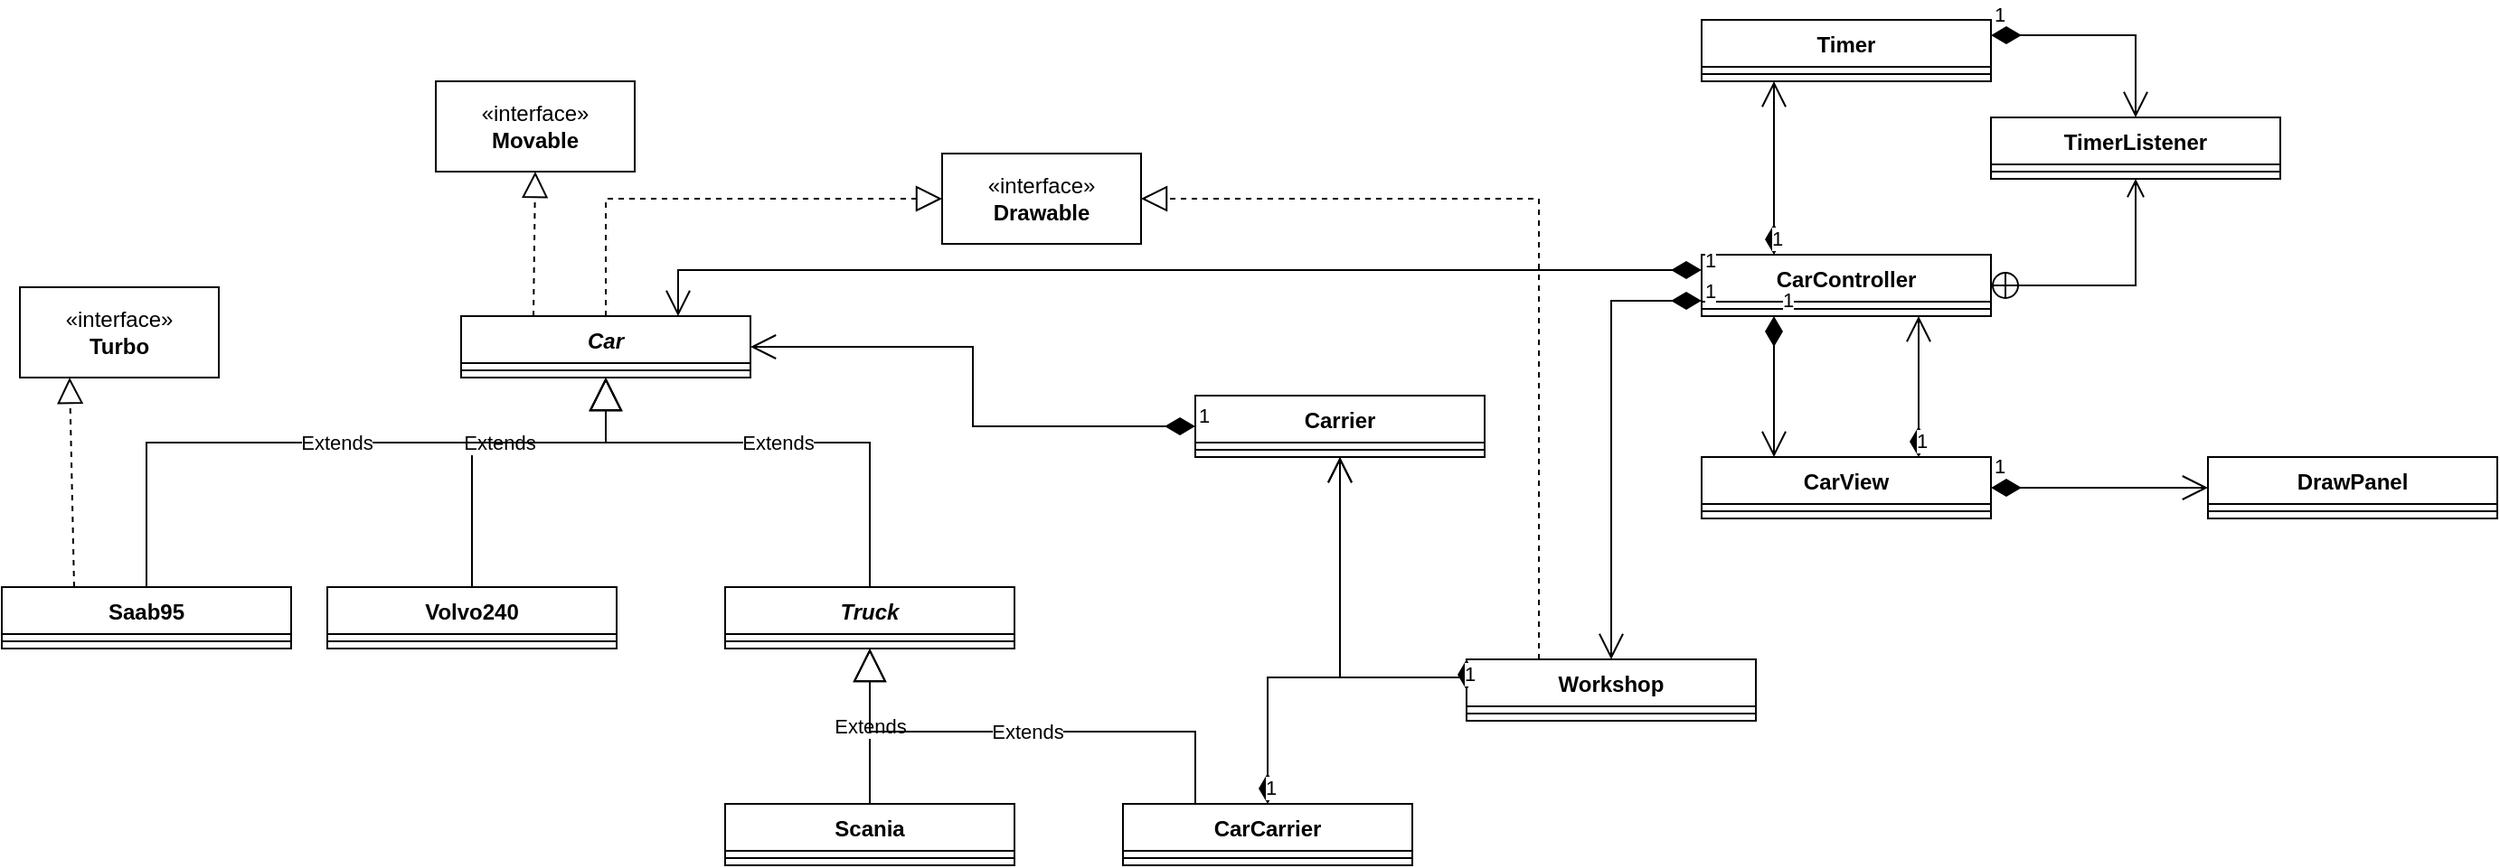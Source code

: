 <mxfile version="26.0.16">
  <diagram id="C5RBs43oDa-KdzZeNtuy" name="Page-1">
    <mxGraphModel dx="1764" dy="2098" grid="1" gridSize="10" guides="1" tooltips="1" connect="1" arrows="1" fold="1" page="1" pageScale="1" pageWidth="827" pageHeight="1169" math="0" shadow="0">
      <root>
        <mxCell id="WIyWlLk6GJQsqaUBKTNV-0" />
        <mxCell id="WIyWlLk6GJQsqaUBKTNV-1" parent="WIyWlLk6GJQsqaUBKTNV-0" />
        <mxCell id="Dwi1AQAxIS6kbioLr0zU-0" value="&lt;i&gt;Car&lt;/i&gt;" style="swimlane;fontStyle=1;align=center;verticalAlign=top;childLayout=stackLayout;horizontal=1;startSize=26;horizontalStack=0;resizeParent=1;resizeParentMax=0;resizeLast=0;collapsible=1;marginBottom=0;whiteSpace=wrap;html=1;" vertex="1" parent="WIyWlLk6GJQsqaUBKTNV-1">
          <mxGeometry x="254" y="130" width="160" height="34" as="geometry" />
        </mxCell>
        <mxCell id="Dwi1AQAxIS6kbioLr0zU-2" value="" style="line;strokeWidth=1;fillColor=none;align=left;verticalAlign=middle;spacingTop=-1;spacingLeft=3;spacingRight=3;rotatable=0;labelPosition=right;points=[];portConstraint=eastwest;strokeColor=inherit;" vertex="1" parent="Dwi1AQAxIS6kbioLr0zU-0">
          <mxGeometry y="26" width="160" height="8" as="geometry" />
        </mxCell>
        <mxCell id="Dwi1AQAxIS6kbioLr0zU-4" value="Volvo240" style="swimlane;fontStyle=1;align=center;verticalAlign=top;childLayout=stackLayout;horizontal=1;startSize=26;horizontalStack=0;resizeParent=1;resizeParentMax=0;resizeLast=0;collapsible=1;marginBottom=0;whiteSpace=wrap;html=1;" vertex="1" parent="WIyWlLk6GJQsqaUBKTNV-1">
          <mxGeometry x="180" y="280" width="160" height="34" as="geometry" />
        </mxCell>
        <mxCell id="Dwi1AQAxIS6kbioLr0zU-5" value="" style="line;strokeWidth=1;fillColor=none;align=left;verticalAlign=middle;spacingTop=-1;spacingLeft=3;spacingRight=3;rotatable=0;labelPosition=right;points=[];portConstraint=eastwest;strokeColor=inherit;" vertex="1" parent="Dwi1AQAxIS6kbioLr0zU-4">
          <mxGeometry y="26" width="160" height="8" as="geometry" />
        </mxCell>
        <mxCell id="Dwi1AQAxIS6kbioLr0zU-6" value="Saab95" style="swimlane;fontStyle=1;align=center;verticalAlign=top;childLayout=stackLayout;horizontal=1;startSize=26;horizontalStack=0;resizeParent=1;resizeParentMax=0;resizeLast=0;collapsible=1;marginBottom=0;whiteSpace=wrap;html=1;" vertex="1" parent="WIyWlLk6GJQsqaUBKTNV-1">
          <mxGeometry y="280" width="160" height="34" as="geometry" />
        </mxCell>
        <mxCell id="Dwi1AQAxIS6kbioLr0zU-7" value="" style="line;strokeWidth=1;fillColor=none;align=left;verticalAlign=middle;spacingTop=-1;spacingLeft=3;spacingRight=3;rotatable=0;labelPosition=right;points=[];portConstraint=eastwest;strokeColor=inherit;" vertex="1" parent="Dwi1AQAxIS6kbioLr0zU-6">
          <mxGeometry y="26" width="160" height="8" as="geometry" />
        </mxCell>
        <mxCell id="Dwi1AQAxIS6kbioLr0zU-8" value="&lt;i style=&quot;&quot;&gt;Truck&lt;/i&gt;" style="swimlane;fontStyle=1;align=center;verticalAlign=top;childLayout=stackLayout;horizontal=1;startSize=26;horizontalStack=0;resizeParent=1;resizeParentMax=0;resizeLast=0;collapsible=1;marginBottom=0;whiteSpace=wrap;html=1;" vertex="1" parent="WIyWlLk6GJQsqaUBKTNV-1">
          <mxGeometry x="400" y="280" width="160" height="34" as="geometry" />
        </mxCell>
        <mxCell id="Dwi1AQAxIS6kbioLr0zU-9" value="" style="line;strokeWidth=1;fillColor=none;align=left;verticalAlign=middle;spacingTop=-1;spacingLeft=3;spacingRight=3;rotatable=0;labelPosition=right;points=[];portConstraint=eastwest;strokeColor=inherit;" vertex="1" parent="Dwi1AQAxIS6kbioLr0zU-8">
          <mxGeometry y="26" width="160" height="8" as="geometry" />
        </mxCell>
        <mxCell id="Dwi1AQAxIS6kbioLr0zU-10" value="Carrier" style="swimlane;fontStyle=1;align=center;verticalAlign=top;childLayout=stackLayout;horizontal=1;startSize=26;horizontalStack=0;resizeParent=1;resizeParentMax=0;resizeLast=0;collapsible=1;marginBottom=0;whiteSpace=wrap;html=1;" vertex="1" parent="WIyWlLk6GJQsqaUBKTNV-1">
          <mxGeometry x="660" y="174" width="160" height="34" as="geometry" />
        </mxCell>
        <mxCell id="Dwi1AQAxIS6kbioLr0zU-11" value="" style="line;strokeWidth=1;fillColor=none;align=left;verticalAlign=middle;spacingTop=-1;spacingLeft=3;spacingRight=3;rotatable=0;labelPosition=right;points=[];portConstraint=eastwest;strokeColor=inherit;" vertex="1" parent="Dwi1AQAxIS6kbioLr0zU-10">
          <mxGeometry y="26" width="160" height="8" as="geometry" />
        </mxCell>
        <mxCell id="Dwi1AQAxIS6kbioLr0zU-12" value="«interface»&lt;br&gt;&lt;b&gt;Movable&lt;/b&gt;" style="html=1;whiteSpace=wrap;" vertex="1" parent="WIyWlLk6GJQsqaUBKTNV-1">
          <mxGeometry x="240" width="110" height="50" as="geometry" />
        </mxCell>
        <mxCell id="Dwi1AQAxIS6kbioLr0zU-13" value="CarCarrier" style="swimlane;fontStyle=1;align=center;verticalAlign=top;childLayout=stackLayout;horizontal=1;startSize=26;horizontalStack=0;resizeParent=1;resizeParentMax=0;resizeLast=0;collapsible=1;marginBottom=0;whiteSpace=wrap;html=1;" vertex="1" parent="WIyWlLk6GJQsqaUBKTNV-1">
          <mxGeometry x="620" y="400" width="160" height="34" as="geometry" />
        </mxCell>
        <mxCell id="Dwi1AQAxIS6kbioLr0zU-14" value="" style="line;strokeWidth=1;fillColor=none;align=left;verticalAlign=middle;spacingTop=-1;spacingLeft=3;spacingRight=3;rotatable=0;labelPosition=right;points=[];portConstraint=eastwest;strokeColor=inherit;" vertex="1" parent="Dwi1AQAxIS6kbioLr0zU-13">
          <mxGeometry y="26" width="160" height="8" as="geometry" />
        </mxCell>
        <mxCell id="Dwi1AQAxIS6kbioLr0zU-16" value="Scania" style="swimlane;fontStyle=1;align=center;verticalAlign=top;childLayout=stackLayout;horizontal=1;startSize=26;horizontalStack=0;resizeParent=1;resizeParentMax=0;resizeLast=0;collapsible=1;marginBottom=0;whiteSpace=wrap;html=1;" vertex="1" parent="WIyWlLk6GJQsqaUBKTNV-1">
          <mxGeometry x="400" y="400" width="160" height="34" as="geometry" />
        </mxCell>
        <mxCell id="Dwi1AQAxIS6kbioLr0zU-17" value="" style="line;strokeWidth=1;fillColor=none;align=left;verticalAlign=middle;spacingTop=-1;spacingLeft=3;spacingRight=3;rotatable=0;labelPosition=right;points=[];portConstraint=eastwest;strokeColor=inherit;" vertex="1" parent="Dwi1AQAxIS6kbioLr0zU-16">
          <mxGeometry y="26" width="160" height="8" as="geometry" />
        </mxCell>
        <mxCell id="Dwi1AQAxIS6kbioLr0zU-20" value="1" style="endArrow=open;html=1;endSize=12;startArrow=diamondThin;startSize=14;startFill=1;edgeStyle=orthogonalEdgeStyle;align=left;verticalAlign=bottom;rounded=0;exitX=0;exitY=0.5;exitDx=0;exitDy=0;entryX=1;entryY=0.5;entryDx=0;entryDy=0;" edge="1" parent="WIyWlLk6GJQsqaUBKTNV-1" source="Dwi1AQAxIS6kbioLr0zU-10" target="Dwi1AQAxIS6kbioLr0zU-0">
          <mxGeometry x="-1" y="3" relative="1" as="geometry">
            <mxPoint x="320" y="300" as="sourcePoint" />
            <mxPoint x="560" y="297" as="targetPoint" />
          </mxGeometry>
        </mxCell>
        <mxCell id="Dwi1AQAxIS6kbioLr0zU-22" value="1" style="endArrow=open;html=1;endSize=12;startArrow=diamondThin;startSize=14;startFill=1;edgeStyle=orthogonalEdgeStyle;align=left;verticalAlign=bottom;rounded=0;exitX=0.5;exitY=0;exitDx=0;exitDy=0;entryX=0.5;entryY=1;entryDx=0;entryDy=0;" edge="1" parent="WIyWlLk6GJQsqaUBKTNV-1" source="Dwi1AQAxIS6kbioLr0zU-13" target="Dwi1AQAxIS6kbioLr0zU-10">
          <mxGeometry x="-1" y="3" relative="1" as="geometry">
            <mxPoint x="320" y="300" as="sourcePoint" />
            <mxPoint x="780" y="220" as="targetPoint" />
            <Array as="points">
              <mxPoint x="700" y="330" />
              <mxPoint x="740" y="330" />
            </Array>
          </mxGeometry>
        </mxCell>
        <mxCell id="Dwi1AQAxIS6kbioLr0zU-24" value="Extends" style="endArrow=block;endSize=16;endFill=0;html=1;rounded=0;exitX=0.5;exitY=0;exitDx=0;exitDy=0;entryX=0.5;entryY=1;entryDx=0;entryDy=0;" edge="1" parent="WIyWlLk6GJQsqaUBKTNV-1" source="Dwi1AQAxIS6kbioLr0zU-4" target="Dwi1AQAxIS6kbioLr0zU-0">
          <mxGeometry width="160" relative="1" as="geometry">
            <mxPoint x="320" y="300" as="sourcePoint" />
            <mxPoint x="480" y="300" as="targetPoint" />
            <Array as="points">
              <mxPoint x="260" y="200" />
              <mxPoint x="334" y="200" />
            </Array>
          </mxGeometry>
        </mxCell>
        <mxCell id="Dwi1AQAxIS6kbioLr0zU-25" value="Extends" style="endArrow=block;endSize=16;endFill=0;html=1;rounded=0;exitX=0.5;exitY=0;exitDx=0;exitDy=0;entryX=0.5;entryY=1;entryDx=0;entryDy=0;" edge="1" parent="WIyWlLk6GJQsqaUBKTNV-1" source="Dwi1AQAxIS6kbioLr0zU-6" target="Dwi1AQAxIS6kbioLr0zU-0">
          <mxGeometry width="160" relative="1" as="geometry">
            <mxPoint x="320" y="300" as="sourcePoint" />
            <mxPoint x="480" y="300" as="targetPoint" />
            <Array as="points">
              <mxPoint x="80" y="200" />
              <mxPoint x="334" y="200" />
            </Array>
          </mxGeometry>
        </mxCell>
        <mxCell id="Dwi1AQAxIS6kbioLr0zU-26" value="Extends" style="endArrow=block;endSize=16;endFill=0;html=1;rounded=0;entryX=0.5;entryY=1;entryDx=0;entryDy=0;exitX=0.5;exitY=0;exitDx=0;exitDy=0;" edge="1" parent="WIyWlLk6GJQsqaUBKTNV-1" source="Dwi1AQAxIS6kbioLr0zU-8" target="Dwi1AQAxIS6kbioLr0zU-0">
          <mxGeometry width="160" relative="1" as="geometry">
            <mxPoint x="480" y="270" as="sourcePoint" />
            <mxPoint x="480" y="300" as="targetPoint" />
            <Array as="points">
              <mxPoint x="480" y="200" />
              <mxPoint x="334" y="200" />
            </Array>
          </mxGeometry>
        </mxCell>
        <mxCell id="Dwi1AQAxIS6kbioLr0zU-27" value="Extends" style="endArrow=block;endSize=16;endFill=0;html=1;rounded=0;exitX=0.5;exitY=0;exitDx=0;exitDy=0;" edge="1" parent="WIyWlLk6GJQsqaUBKTNV-1" source="Dwi1AQAxIS6kbioLr0zU-16" target="Dwi1AQAxIS6kbioLr0zU-9">
          <mxGeometry width="160" relative="1" as="geometry">
            <mxPoint x="340" y="380" as="sourcePoint" />
            <mxPoint x="482" y="310" as="targetPoint" />
          </mxGeometry>
        </mxCell>
        <mxCell id="Dwi1AQAxIS6kbioLr0zU-28" value="" style="endArrow=block;dashed=1;endFill=0;endSize=12;html=1;rounded=0;exitX=0.25;exitY=0;exitDx=0;exitDy=0;entryX=0.5;entryY=1;entryDx=0;entryDy=0;" edge="1" parent="WIyWlLk6GJQsqaUBKTNV-1" source="Dwi1AQAxIS6kbioLr0zU-0" target="Dwi1AQAxIS6kbioLr0zU-12">
          <mxGeometry width="160" relative="1" as="geometry">
            <mxPoint x="320" y="300" as="sourcePoint" />
            <mxPoint x="480" y="300" as="targetPoint" />
          </mxGeometry>
        </mxCell>
        <mxCell id="Dwi1AQAxIS6kbioLr0zU-30" value="Workshop" style="swimlane;fontStyle=1;align=center;verticalAlign=top;childLayout=stackLayout;horizontal=1;startSize=26;horizontalStack=0;resizeParent=1;resizeParentMax=0;resizeLast=0;collapsible=1;marginBottom=0;whiteSpace=wrap;html=1;" vertex="1" parent="WIyWlLk6GJQsqaUBKTNV-1">
          <mxGeometry x="810" y="320" width="160" height="34" as="geometry" />
        </mxCell>
        <mxCell id="Dwi1AQAxIS6kbioLr0zU-31" value="" style="line;strokeWidth=1;fillColor=none;align=left;verticalAlign=middle;spacingTop=-1;spacingLeft=3;spacingRight=3;rotatable=0;labelPosition=right;points=[];portConstraint=eastwest;strokeColor=inherit;" vertex="1" parent="Dwi1AQAxIS6kbioLr0zU-30">
          <mxGeometry y="26" width="160" height="8" as="geometry" />
        </mxCell>
        <mxCell id="Dwi1AQAxIS6kbioLr0zU-33" value="CarController" style="swimlane;fontStyle=1;align=center;verticalAlign=top;childLayout=stackLayout;horizontal=1;startSize=26;horizontalStack=0;resizeParent=1;resizeParentMax=0;resizeLast=0;collapsible=1;marginBottom=0;whiteSpace=wrap;html=1;" vertex="1" parent="WIyWlLk6GJQsqaUBKTNV-1">
          <mxGeometry x="940" y="96" width="160" height="34" as="geometry" />
        </mxCell>
        <mxCell id="Dwi1AQAxIS6kbioLr0zU-34" value="" style="line;strokeWidth=1;fillColor=none;align=left;verticalAlign=middle;spacingTop=-1;spacingLeft=3;spacingRight=3;rotatable=0;labelPosition=right;points=[];portConstraint=eastwest;strokeColor=inherit;" vertex="1" parent="Dwi1AQAxIS6kbioLr0zU-33">
          <mxGeometry y="26" width="160" height="8" as="geometry" />
        </mxCell>
        <mxCell id="Dwi1AQAxIS6kbioLr0zU-35" value="Extends" style="endArrow=block;endSize=16;endFill=0;html=1;rounded=0;exitX=0.25;exitY=0;exitDx=0;exitDy=0;" edge="1" parent="WIyWlLk6GJQsqaUBKTNV-1" source="Dwi1AQAxIS6kbioLr0zU-13" target="Dwi1AQAxIS6kbioLr0zU-9">
          <mxGeometry width="160" relative="1" as="geometry">
            <mxPoint x="550" y="290" as="sourcePoint" />
            <mxPoint x="520" y="330" as="targetPoint" />
            <Array as="points">
              <mxPoint x="660" y="360" />
              <mxPoint x="480" y="360" />
            </Array>
          </mxGeometry>
        </mxCell>
        <mxCell id="Dwi1AQAxIS6kbioLr0zU-42" value="1" style="endArrow=open;html=1;endSize=12;startArrow=diamondThin;startSize=14;startFill=1;edgeStyle=orthogonalEdgeStyle;align=left;verticalAlign=bottom;rounded=0;exitX=0;exitY=0.5;exitDx=0;exitDy=0;entryX=0.5;entryY=1;entryDx=0;entryDy=0;" edge="1" parent="WIyWlLk6GJQsqaUBKTNV-1" source="Dwi1AQAxIS6kbioLr0zU-30" target="Dwi1AQAxIS6kbioLr0zU-10">
          <mxGeometry x="-1" y="3" relative="1" as="geometry">
            <mxPoint x="550" y="290" as="sourcePoint" />
            <mxPoint x="810" y="180" as="targetPoint" />
            <Array as="points">
              <mxPoint x="810" y="330" />
              <mxPoint x="740" y="330" />
            </Array>
          </mxGeometry>
        </mxCell>
        <mxCell id="Dwi1AQAxIS6kbioLr0zU-43" value="CarView" style="swimlane;fontStyle=1;align=center;verticalAlign=top;childLayout=stackLayout;horizontal=1;startSize=26;horizontalStack=0;resizeParent=1;resizeParentMax=0;resizeLast=0;collapsible=1;marginBottom=0;whiteSpace=wrap;html=1;" vertex="1" parent="WIyWlLk6GJQsqaUBKTNV-1">
          <mxGeometry x="940" y="208" width="160" height="34" as="geometry" />
        </mxCell>
        <mxCell id="Dwi1AQAxIS6kbioLr0zU-44" value="" style="line;strokeWidth=1;fillColor=none;align=left;verticalAlign=middle;spacingTop=-1;spacingLeft=3;spacingRight=3;rotatable=0;labelPosition=right;points=[];portConstraint=eastwest;strokeColor=inherit;" vertex="1" parent="Dwi1AQAxIS6kbioLr0zU-43">
          <mxGeometry y="26" width="160" height="8" as="geometry" />
        </mxCell>
        <mxCell id="Dwi1AQAxIS6kbioLr0zU-45" value="DrawPanel" style="swimlane;fontStyle=1;align=center;verticalAlign=top;childLayout=stackLayout;horizontal=1;startSize=26;horizontalStack=0;resizeParent=1;resizeParentMax=0;resizeLast=0;collapsible=1;marginBottom=0;whiteSpace=wrap;html=1;" vertex="1" parent="WIyWlLk6GJQsqaUBKTNV-1">
          <mxGeometry x="1220" y="208" width="160" height="34" as="geometry" />
        </mxCell>
        <mxCell id="Dwi1AQAxIS6kbioLr0zU-46" value="" style="line;strokeWidth=1;fillColor=none;align=left;verticalAlign=middle;spacingTop=-1;spacingLeft=3;spacingRight=3;rotatable=0;labelPosition=right;points=[];portConstraint=eastwest;strokeColor=inherit;" vertex="1" parent="Dwi1AQAxIS6kbioLr0zU-45">
          <mxGeometry y="26" width="160" height="8" as="geometry" />
        </mxCell>
        <mxCell id="Dwi1AQAxIS6kbioLr0zU-48" value="1" style="endArrow=open;html=1;endSize=12;startArrow=diamondThin;startSize=14;startFill=1;edgeStyle=orthogonalEdgeStyle;align=left;verticalAlign=bottom;rounded=0;exitX=0.25;exitY=1;exitDx=0;exitDy=0;entryX=0.25;entryY=0;entryDx=0;entryDy=0;" edge="1" parent="WIyWlLk6GJQsqaUBKTNV-1" source="Dwi1AQAxIS6kbioLr0zU-33" target="Dwi1AQAxIS6kbioLr0zU-43">
          <mxGeometry x="-1" y="3" relative="1" as="geometry">
            <mxPoint x="880" y="230" as="sourcePoint" />
            <mxPoint x="1040" y="230" as="targetPoint" />
          </mxGeometry>
        </mxCell>
        <mxCell id="Dwi1AQAxIS6kbioLr0zU-49" value="1" style="endArrow=open;html=1;endSize=12;startArrow=diamondThin;startSize=14;startFill=1;edgeStyle=orthogonalEdgeStyle;align=left;verticalAlign=bottom;rounded=0;exitX=0.75;exitY=0;exitDx=0;exitDy=0;entryX=0.75;entryY=1;entryDx=0;entryDy=0;" edge="1" parent="WIyWlLk6GJQsqaUBKTNV-1" source="Dwi1AQAxIS6kbioLr0zU-43" target="Dwi1AQAxIS6kbioLr0zU-33">
          <mxGeometry x="-1" y="3" relative="1" as="geometry">
            <mxPoint x="940" y="210" as="sourcePoint" />
            <mxPoint x="1100" y="210" as="targetPoint" />
          </mxGeometry>
        </mxCell>
        <mxCell id="Dwi1AQAxIS6kbioLr0zU-50" value="1" style="endArrow=open;html=1;endSize=12;startArrow=diamondThin;startSize=14;startFill=1;edgeStyle=orthogonalEdgeStyle;align=left;verticalAlign=bottom;rounded=0;exitX=1;exitY=0.5;exitDx=0;exitDy=0;entryX=0;entryY=0.5;entryDx=0;entryDy=0;" edge="1" parent="WIyWlLk6GJQsqaUBKTNV-1" source="Dwi1AQAxIS6kbioLr0zU-43" target="Dwi1AQAxIS6kbioLr0zU-45">
          <mxGeometry x="-1" y="3" relative="1" as="geometry">
            <mxPoint x="990" y="280" as="sourcePoint" />
            <mxPoint x="1150" y="280" as="targetPoint" />
          </mxGeometry>
        </mxCell>
        <mxCell id="Dwi1AQAxIS6kbioLr0zU-51" value="1" style="endArrow=open;html=1;endSize=12;startArrow=diamondThin;startSize=14;startFill=1;edgeStyle=orthogonalEdgeStyle;align=left;verticalAlign=bottom;rounded=0;exitX=0;exitY=0.25;exitDx=0;exitDy=0;entryX=0.75;entryY=0;entryDx=0;entryDy=0;" edge="1" parent="WIyWlLk6GJQsqaUBKTNV-1" source="Dwi1AQAxIS6kbioLr0zU-33" target="Dwi1AQAxIS6kbioLr0zU-0">
          <mxGeometry x="-1" y="3" relative="1" as="geometry">
            <mxPoint x="710" y="200" as="sourcePoint" />
            <mxPoint x="400" y="100" as="targetPoint" />
          </mxGeometry>
        </mxCell>
        <mxCell id="Dwi1AQAxIS6kbioLr0zU-52" value="1" style="endArrow=open;html=1;endSize=12;startArrow=diamondThin;startSize=14;startFill=1;edgeStyle=orthogonalEdgeStyle;align=left;verticalAlign=bottom;rounded=0;exitX=0;exitY=0.75;exitDx=0;exitDy=0;entryX=0.5;entryY=0;entryDx=0;entryDy=0;" edge="1" parent="WIyWlLk6GJQsqaUBKTNV-1" source="Dwi1AQAxIS6kbioLr0zU-33" target="Dwi1AQAxIS6kbioLr0zU-30">
          <mxGeometry x="-1" y="3" relative="1" as="geometry">
            <mxPoint x="720" y="200" as="sourcePoint" />
            <mxPoint x="880" y="200" as="targetPoint" />
          </mxGeometry>
        </mxCell>
        <mxCell id="Dwi1AQAxIS6kbioLr0zU-53" value="TimerListener" style="swimlane;fontStyle=1;align=center;verticalAlign=top;childLayout=stackLayout;horizontal=1;startSize=26;horizontalStack=0;resizeParent=1;resizeParentMax=0;resizeLast=0;collapsible=1;marginBottom=0;whiteSpace=wrap;html=1;" vertex="1" parent="WIyWlLk6GJQsqaUBKTNV-1">
          <mxGeometry x="1100" y="20" width="160" height="34" as="geometry" />
        </mxCell>
        <mxCell id="Dwi1AQAxIS6kbioLr0zU-55" value="" style="line;strokeWidth=1;fillColor=none;align=left;verticalAlign=middle;spacingTop=-1;spacingLeft=3;spacingRight=3;rotatable=0;labelPosition=right;points=[];portConstraint=eastwest;strokeColor=inherit;" vertex="1" parent="Dwi1AQAxIS6kbioLr0zU-53">
          <mxGeometry y="26" width="160" height="8" as="geometry" />
        </mxCell>
        <mxCell id="Dwi1AQAxIS6kbioLr0zU-57" value="" style="endArrow=open;startArrow=circlePlus;endFill=0;startFill=0;endSize=8;html=1;rounded=0;exitX=1;exitY=0.5;exitDx=0;exitDy=0;entryX=0.5;entryY=1;entryDx=0;entryDy=0;" edge="1" parent="WIyWlLk6GJQsqaUBKTNV-1" source="Dwi1AQAxIS6kbioLr0zU-33" target="Dwi1AQAxIS6kbioLr0zU-53">
          <mxGeometry width="160" relative="1" as="geometry">
            <mxPoint x="850" y="200" as="sourcePoint" />
            <mxPoint x="1010" y="200" as="targetPoint" />
            <Array as="points">
              <mxPoint x="1180" y="113" />
            </Array>
          </mxGeometry>
        </mxCell>
        <mxCell id="Dwi1AQAxIS6kbioLr0zU-58" value="Timer" style="swimlane;fontStyle=1;align=center;verticalAlign=top;childLayout=stackLayout;horizontal=1;startSize=26;horizontalStack=0;resizeParent=1;resizeParentMax=0;resizeLast=0;collapsible=1;marginBottom=0;whiteSpace=wrap;html=1;" vertex="1" parent="WIyWlLk6GJQsqaUBKTNV-1">
          <mxGeometry x="940" y="-34" width="160" height="34" as="geometry" />
        </mxCell>
        <mxCell id="Dwi1AQAxIS6kbioLr0zU-60" value="" style="line;strokeWidth=1;fillColor=none;align=left;verticalAlign=middle;spacingTop=-1;spacingLeft=3;spacingRight=3;rotatable=0;labelPosition=right;points=[];portConstraint=eastwest;strokeColor=inherit;" vertex="1" parent="Dwi1AQAxIS6kbioLr0zU-58">
          <mxGeometry y="26" width="160" height="8" as="geometry" />
        </mxCell>
        <mxCell id="Dwi1AQAxIS6kbioLr0zU-64" value="1" style="endArrow=open;html=1;endSize=12;startArrow=diamondThin;startSize=14;startFill=1;edgeStyle=orthogonalEdgeStyle;align=left;verticalAlign=bottom;rounded=0;exitX=1;exitY=0.25;exitDx=0;exitDy=0;entryX=0.5;entryY=0;entryDx=0;entryDy=0;" edge="1" parent="WIyWlLk6GJQsqaUBKTNV-1" source="Dwi1AQAxIS6kbioLr0zU-58" target="Dwi1AQAxIS6kbioLr0zU-53">
          <mxGeometry x="-1" y="3" relative="1" as="geometry">
            <mxPoint x="1100" y="120" as="sourcePoint" />
            <mxPoint x="1260" y="120" as="targetPoint" />
          </mxGeometry>
        </mxCell>
        <mxCell id="Dwi1AQAxIS6kbioLr0zU-65" value="1" style="endArrow=open;html=1;endSize=12;startArrow=diamondThin;startSize=14;startFill=1;edgeStyle=orthogonalEdgeStyle;align=left;verticalAlign=bottom;rounded=0;exitX=0.25;exitY=0;exitDx=0;exitDy=0;entryX=0.25;entryY=1;entryDx=0;entryDy=0;" edge="1" parent="WIyWlLk6GJQsqaUBKTNV-1" source="Dwi1AQAxIS6kbioLr0zU-33" target="Dwi1AQAxIS6kbioLr0zU-58">
          <mxGeometry x="-1" y="3" relative="1" as="geometry">
            <mxPoint x="1100" y="120" as="sourcePoint" />
            <mxPoint x="1260" y="120" as="targetPoint" />
          </mxGeometry>
        </mxCell>
        <mxCell id="Dwi1AQAxIS6kbioLr0zU-66" value="«interface»&lt;br&gt;&lt;b&gt;Turbo&lt;/b&gt;" style="html=1;whiteSpace=wrap;" vertex="1" parent="WIyWlLk6GJQsqaUBKTNV-1">
          <mxGeometry x="10" y="114" width="110" height="50" as="geometry" />
        </mxCell>
        <mxCell id="Dwi1AQAxIS6kbioLr0zU-67" value="" style="endArrow=block;dashed=1;endFill=0;endSize=12;html=1;rounded=0;exitX=0.25;exitY=0;exitDx=0;exitDy=0;entryX=0.25;entryY=1;entryDx=0;entryDy=0;" edge="1" parent="WIyWlLk6GJQsqaUBKTNV-1" source="Dwi1AQAxIS6kbioLr0zU-6" target="Dwi1AQAxIS6kbioLr0zU-66">
          <mxGeometry width="160" relative="1" as="geometry">
            <mxPoint x="380" y="140" as="sourcePoint" />
            <mxPoint x="540" y="140" as="targetPoint" />
          </mxGeometry>
        </mxCell>
        <mxCell id="Dwi1AQAxIS6kbioLr0zU-68" value="«interface»&lt;br&gt;&lt;b&gt;Drawable&lt;/b&gt;" style="html=1;whiteSpace=wrap;" vertex="1" parent="WIyWlLk6GJQsqaUBKTNV-1">
          <mxGeometry x="520" y="40" width="110" height="50" as="geometry" />
        </mxCell>
        <mxCell id="Dwi1AQAxIS6kbioLr0zU-69" value="" style="endArrow=block;dashed=1;endFill=0;endSize=12;html=1;rounded=0;exitX=0.5;exitY=0;exitDx=0;exitDy=0;entryX=0;entryY=0.5;entryDx=0;entryDy=0;" edge="1" parent="WIyWlLk6GJQsqaUBKTNV-1" source="Dwi1AQAxIS6kbioLr0zU-0" target="Dwi1AQAxIS6kbioLr0zU-68">
          <mxGeometry width="160" relative="1" as="geometry">
            <mxPoint x="540" y="170" as="sourcePoint" />
            <mxPoint x="700" y="170" as="targetPoint" />
            <Array as="points">
              <mxPoint x="334" y="65" />
            </Array>
          </mxGeometry>
        </mxCell>
        <mxCell id="Dwi1AQAxIS6kbioLr0zU-70" value="" style="endArrow=block;dashed=1;endFill=0;endSize=12;html=1;rounded=0;entryX=1;entryY=0.5;entryDx=0;entryDy=0;exitX=0.25;exitY=0;exitDx=0;exitDy=0;" edge="1" parent="WIyWlLk6GJQsqaUBKTNV-1" source="Dwi1AQAxIS6kbioLr0zU-30" target="Dwi1AQAxIS6kbioLr0zU-68">
          <mxGeometry width="160" relative="1" as="geometry">
            <mxPoint x="690" y="170" as="sourcePoint" />
            <mxPoint x="850" y="170" as="targetPoint" />
            <Array as="points">
              <mxPoint x="850" y="65" />
            </Array>
          </mxGeometry>
        </mxCell>
      </root>
    </mxGraphModel>
  </diagram>
</mxfile>
